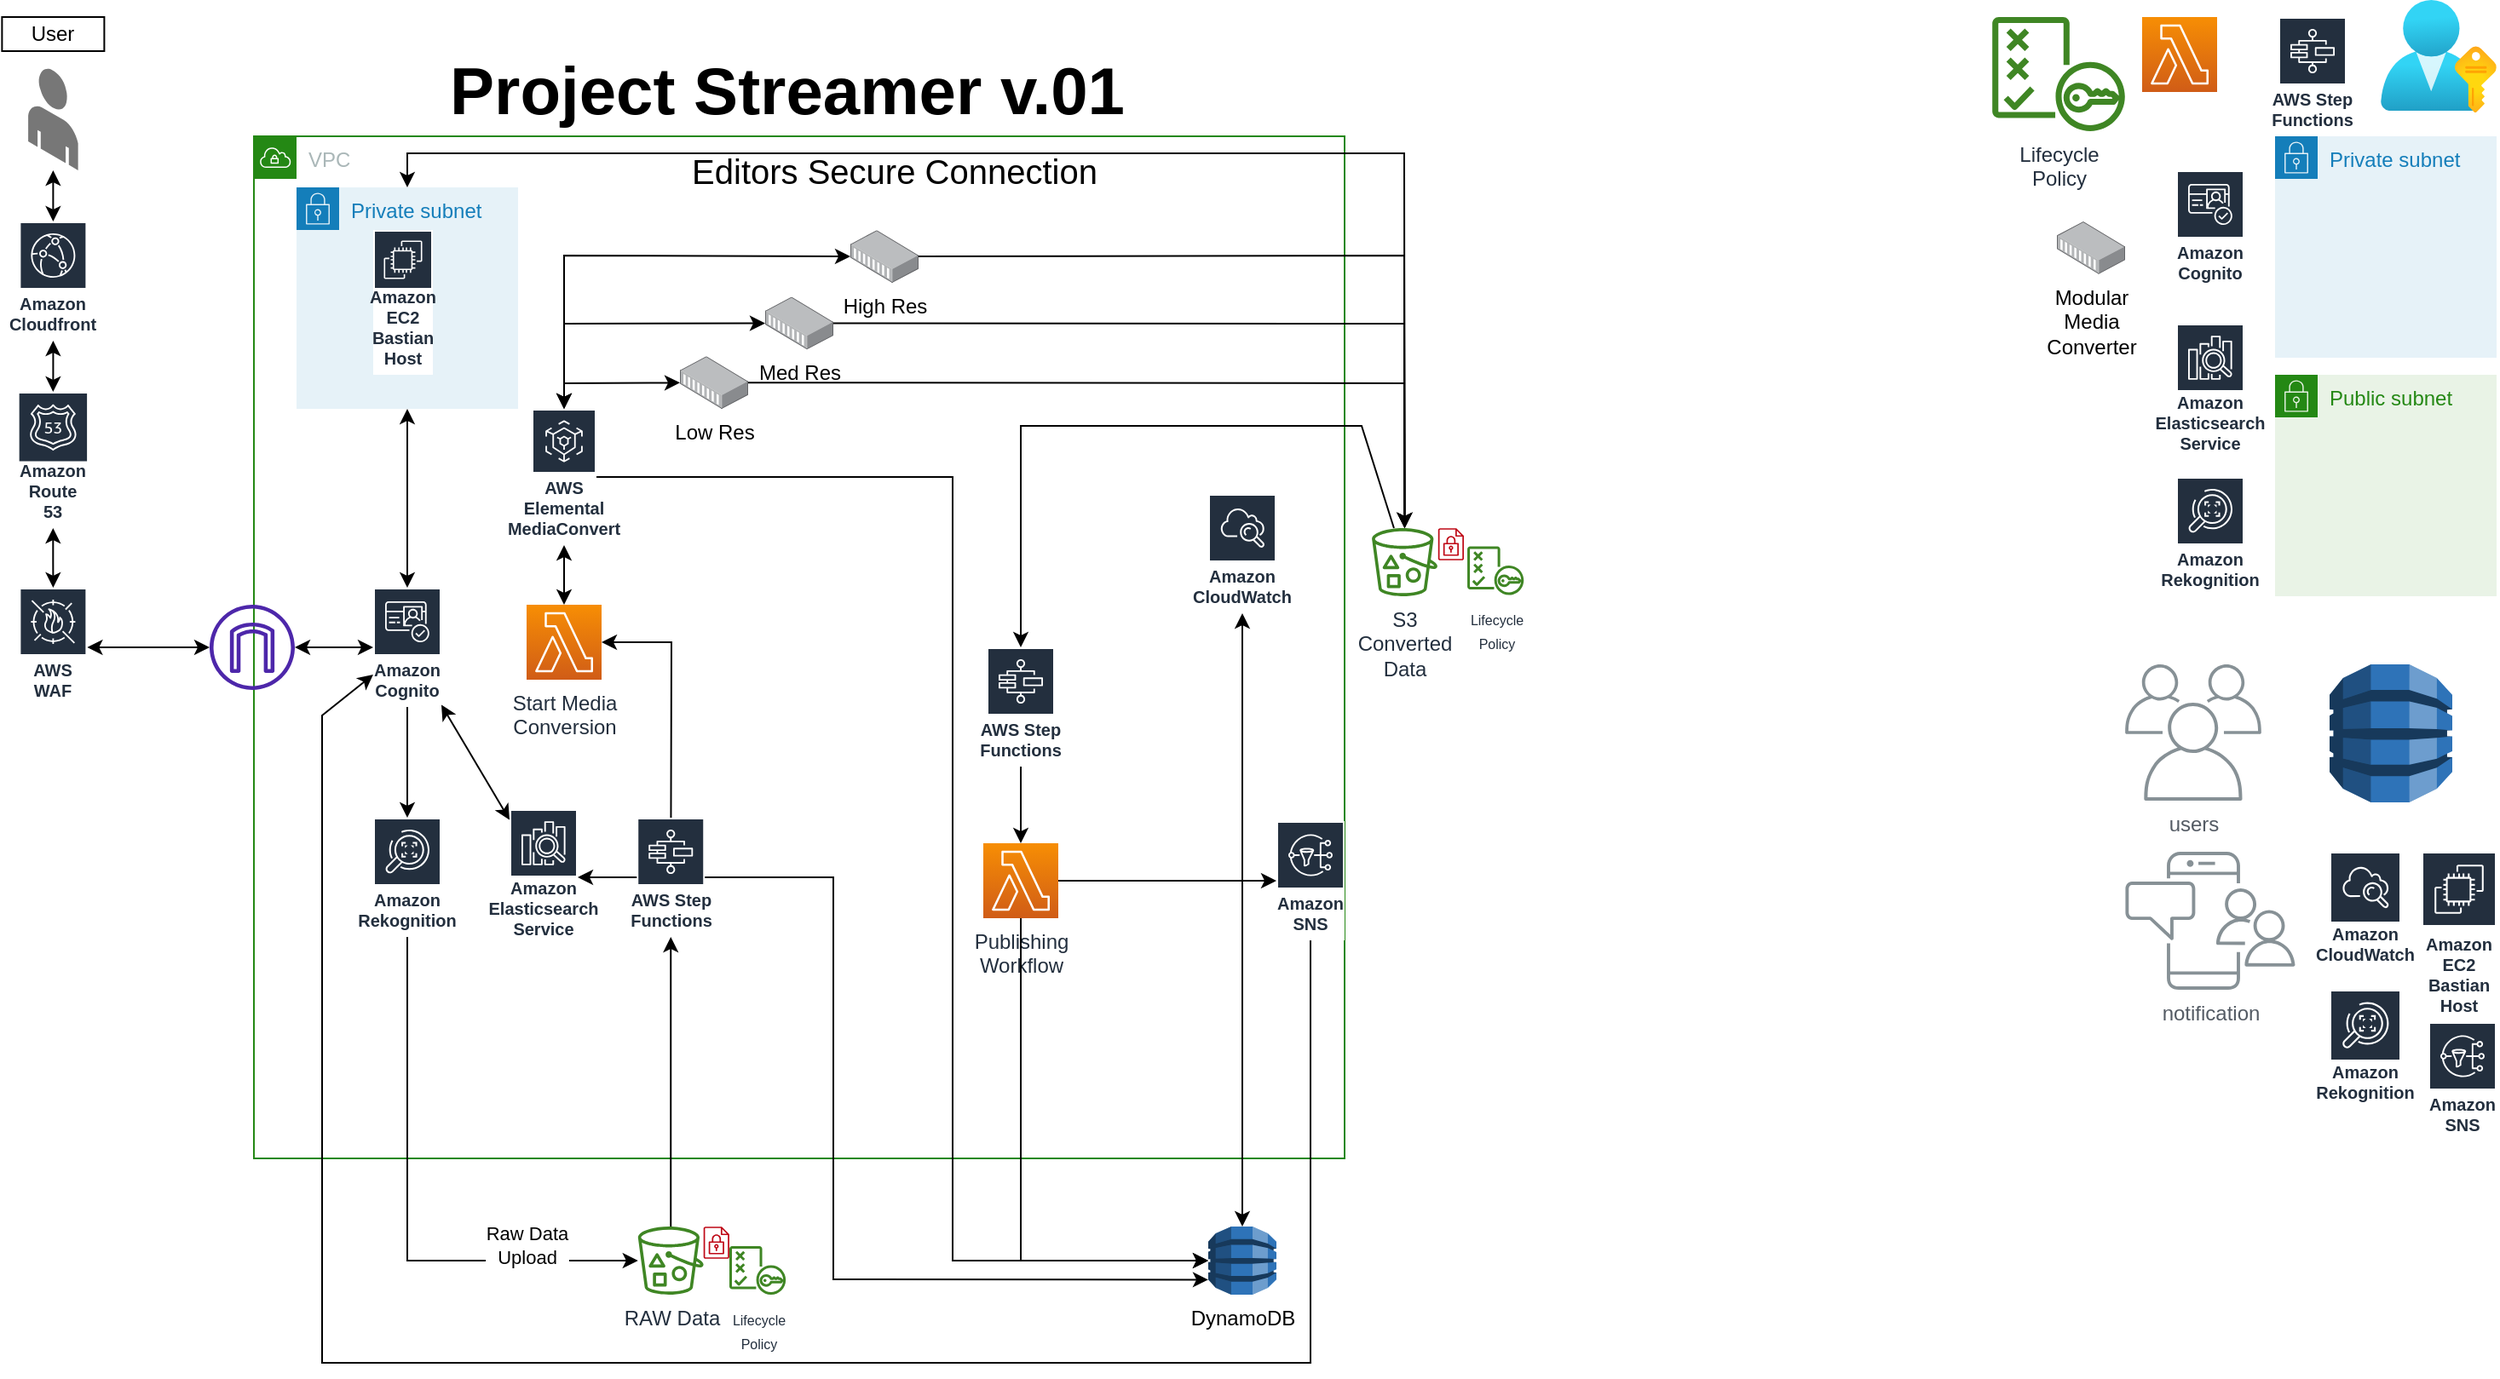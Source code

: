 <mxfile version="20.6.0" type="github">
  <diagram id="S3VAisHAgMA8_Ykdj9Oy" name="Page-1">
    <mxGraphModel dx="1454" dy="974" grid="1" gridSize="10" guides="1" tooltips="1" connect="1" arrows="1" fold="1" page="1" pageScale="1" pageWidth="1169" pageHeight="827" background="#ffffff" math="0" shadow="0">
      <root>
        <mxCell id="0" />
        <mxCell id="1" parent="0" />
        <mxCell id="wD5FJYrh4Tz_VP_SSk0y-1" value="VPC" style="points=[[0,0],[0.25,0],[0.5,0],[0.75,0],[1,0],[1,0.25],[1,0.5],[1,0.75],[1,1],[0.75,1],[0.5,1],[0.25,1],[0,1],[0,0.75],[0,0.5],[0,0.25]];outlineConnect=0;gradientColor=none;html=1;whiteSpace=wrap;fontSize=12;fontStyle=0;container=1;pointerEvents=0;collapsible=0;recursiveResize=0;shape=mxgraph.aws4.group;grIcon=mxgraph.aws4.group_vpc;strokeColor=#248814;fillColor=none;verticalAlign=top;align=left;spacingLeft=30;fontColor=#AAB7B8;dashed=0;" parent="1" vertex="1">
          <mxGeometry x="160" y="80" width="640" height="600" as="geometry" />
        </mxCell>
        <mxCell id="wD5FJYrh4Tz_VP_SSk0y-71" value="" style="sketch=0;outlineConnect=0;fontColor=#232F3E;gradientColor=none;fillColor=#4D27AA;strokeColor=none;dashed=0;verticalLabelPosition=bottom;verticalAlign=top;align=center;html=1;fontSize=12;fontStyle=0;aspect=fixed;pointerEvents=1;shape=mxgraph.aws4.internet_gateway;" parent="wD5FJYrh4Tz_VP_SSk0y-1" vertex="1">
          <mxGeometry x="-26" y="275" width="50" height="50" as="geometry" />
        </mxCell>
        <mxCell id="zQIibiH8kJXUubg3hGH6-17" value="" style="endArrow=classic;startArrow=classic;html=1;rounded=0;strokeColor=default;curved=1;elbow=vertical;" edge="1" parent="wD5FJYrh4Tz_VP_SSk0y-1" source="wD5FJYrh4Tz_VP_SSk0y-71" target="zQIibiH8kJXUubg3hGH6-25">
          <mxGeometry width="50" height="50" relative="1" as="geometry">
            <mxPoint x="-103.18" y="360" as="sourcePoint" />
            <mxPoint x="70" y="300" as="targetPoint" />
          </mxGeometry>
        </mxCell>
        <mxCell id="zQIibiH8kJXUubg3hGH6-19" value="AWS Step Functions" style="sketch=0;outlineConnect=0;fontColor=#232F3E;gradientColor=none;strokeColor=#ffffff;fillColor=#232F3E;dashed=0;verticalLabelPosition=middle;verticalAlign=bottom;align=center;html=1;whiteSpace=wrap;fontSize=10;fontStyle=1;spacing=3;shape=mxgraph.aws4.productIcon;prIcon=mxgraph.aws4.step_functions;" vertex="1" parent="wD5FJYrh4Tz_VP_SSk0y-1">
          <mxGeometry x="224.62" y="400" width="40" height="70" as="geometry" />
        </mxCell>
        <mxCell id="zQIibiH8kJXUubg3hGH6-21" value="Start Media&lt;br&gt;Conversion" style="sketch=0;points=[[0,0,0],[0.25,0,0],[0.5,0,0],[0.75,0,0],[1,0,0],[0,1,0],[0.25,1,0],[0.5,1,0],[0.75,1,0],[1,1,0],[0,0.25,0],[0,0.5,0],[0,0.75,0],[1,0.25,0],[1,0.5,0],[1,0.75,0]];outlineConnect=0;fontColor=#232F3E;gradientColor=#F78E04;gradientDirection=north;fillColor=#D05C17;strokeColor=#ffffff;dashed=0;verticalLabelPosition=bottom;verticalAlign=top;align=center;html=1;fontSize=12;fontStyle=0;aspect=fixed;shape=mxgraph.aws4.resourceIcon;resIcon=mxgraph.aws4.lambda;" vertex="1" parent="wD5FJYrh4Tz_VP_SSk0y-1">
          <mxGeometry x="160" y="275" width="44" height="44" as="geometry" />
        </mxCell>
        <mxCell id="zQIibiH8kJXUubg3hGH6-25" value="Amazon Cognito" style="sketch=0;outlineConnect=0;fontColor=#232F3E;gradientColor=none;strokeColor=#ffffff;fillColor=#232F3E;dashed=0;verticalLabelPosition=middle;verticalAlign=bottom;align=center;html=1;whiteSpace=wrap;fontSize=10;fontStyle=1;spacing=3;shape=mxgraph.aws4.productIcon;prIcon=mxgraph.aws4.cognito;" vertex="1" parent="wD5FJYrh4Tz_VP_SSk0y-1">
          <mxGeometry x="70" y="265" width="40" height="70" as="geometry" />
        </mxCell>
        <mxCell id="zQIibiH8kJXUubg3hGH6-26" value="Amazon CloudWatch" style="sketch=0;outlineConnect=0;fontColor=#232F3E;gradientColor=none;strokeColor=#ffffff;fillColor=#232F3E;dashed=0;verticalLabelPosition=middle;verticalAlign=bottom;align=center;html=1;whiteSpace=wrap;fontSize=10;fontStyle=1;spacing=3;shape=mxgraph.aws4.productIcon;prIcon=mxgraph.aws4.cloudwatch;" vertex="1" parent="wD5FJYrh4Tz_VP_SSk0y-1">
          <mxGeometry x="560" y="210" width="40" height="70" as="geometry" />
        </mxCell>
        <mxCell id="zQIibiH8kJXUubg3hGH6-28" value="AWS Elemental MediaConvert" style="sketch=0;outlineConnect=0;fontColor=#232F3E;gradientColor=none;strokeColor=#ffffff;fillColor=#232F3E;dashed=0;verticalLabelPosition=middle;verticalAlign=bottom;align=center;html=1;whiteSpace=wrap;fontSize=10;fontStyle=1;spacing=3;shape=mxgraph.aws4.productIcon;prIcon=mxgraph.aws4.elemental_mediaconvert;" vertex="1" parent="wD5FJYrh4Tz_VP_SSk0y-1">
          <mxGeometry x="163" y="160" width="38" height="80" as="geometry" />
        </mxCell>
        <mxCell id="zQIibiH8kJXUubg3hGH6-35" value="" style="endArrow=classic;startArrow=classic;html=1;rounded=0;exitX=0.5;exitY=0;exitDx=0;exitDy=0;exitPerimeter=0;" edge="1" parent="wD5FJYrh4Tz_VP_SSk0y-1" source="zQIibiH8kJXUubg3hGH6-21" target="zQIibiH8kJXUubg3hGH6-28">
          <mxGeometry width="50" height="50" relative="1" as="geometry">
            <mxPoint x="400" y="430" as="sourcePoint" />
            <mxPoint x="450" y="380" as="targetPoint" />
          </mxGeometry>
        </mxCell>
        <mxCell id="zQIibiH8kJXUubg3hGH6-36" value="Amazon Elasticsearch Service" style="sketch=0;outlineConnect=0;fontColor=#232F3E;gradientColor=none;strokeColor=#ffffff;fillColor=#232F3E;dashed=0;verticalLabelPosition=middle;verticalAlign=bottom;align=center;html=1;whiteSpace=wrap;fontSize=10;fontStyle=1;spacing=3;shape=mxgraph.aws4.productIcon;prIcon=mxgraph.aws4.elasticsearch_service;" vertex="1" parent="wD5FJYrh4Tz_VP_SSk0y-1">
          <mxGeometry x="150" y="395" width="40" height="80" as="geometry" />
        </mxCell>
        <mxCell id="zQIibiH8kJXUubg3hGH6-42" value="Amazon Rekognition" style="sketch=0;outlineConnect=0;fontColor=#232F3E;gradientColor=none;strokeColor=#ffffff;fillColor=#232F3E;dashed=0;verticalLabelPosition=middle;verticalAlign=bottom;align=center;html=1;whiteSpace=wrap;fontSize=10;fontStyle=1;spacing=3;shape=mxgraph.aws4.productIcon;prIcon=mxgraph.aws4.rekognition;" vertex="1" parent="wD5FJYrh4Tz_VP_SSk0y-1">
          <mxGeometry x="70" y="400" width="40" height="70" as="geometry" />
        </mxCell>
        <mxCell id="zQIibiH8kJXUubg3hGH6-43" value="" style="endArrow=classic;html=1;rounded=0;" edge="1" parent="wD5FJYrh4Tz_VP_SSk0y-1" source="zQIibiH8kJXUubg3hGH6-25" target="zQIibiH8kJXUubg3hGH6-42">
          <mxGeometry width="50" height="50" relative="1" as="geometry">
            <mxPoint x="390" y="360" as="sourcePoint" />
            <mxPoint x="440" y="310" as="targetPoint" />
          </mxGeometry>
        </mxCell>
        <mxCell id="zQIibiH8kJXUubg3hGH6-45" value="" style="endArrow=none;startArrow=classic;html=1;rounded=0;endFill=0;" edge="1" parent="wD5FJYrh4Tz_VP_SSk0y-1" source="zQIibiH8kJXUubg3hGH6-36" target="zQIibiH8kJXUubg3hGH6-19">
          <mxGeometry width="50" height="50" relative="1" as="geometry">
            <mxPoint x="180" y="395" as="sourcePoint" />
            <mxPoint x="230" y="345" as="targetPoint" />
          </mxGeometry>
        </mxCell>
        <mxCell id="wD5FJYrh4Tz_VP_SSk0y-50" value="High Res&lt;br&gt;" style="points=[];aspect=fixed;html=1;align=center;shadow=0;dashed=0;image;image=img/lib/allied_telesis/media_converters/Media_Converter_Modular.svg;" parent="wD5FJYrh4Tz_VP_SSk0y-1" vertex="1">
          <mxGeometry x="350" y="55.15" width="40" height="30.85" as="geometry" />
        </mxCell>
        <mxCell id="zQIibiH8kJXUubg3hGH6-57" value="Private subnet" style="points=[[0,0],[0.25,0],[0.5,0],[0.75,0],[1,0],[1,0.25],[1,0.5],[1,0.75],[1,1],[0.75,1],[0.5,1],[0.25,1],[0,1],[0,0.75],[0,0.5],[0,0.25]];outlineConnect=0;gradientColor=none;html=1;whiteSpace=wrap;fontSize=12;fontStyle=0;container=1;pointerEvents=0;collapsible=0;recursiveResize=0;shape=mxgraph.aws4.group;grIcon=mxgraph.aws4.group_security_group;grStroke=0;strokeColor=#147EBA;fillColor=#E6F2F8;verticalAlign=top;align=left;spacingLeft=30;fontColor=#147EBA;dashed=0;" vertex="1" parent="wD5FJYrh4Tz_VP_SSk0y-1">
          <mxGeometry x="25" y="30" width="130" height="130" as="geometry" />
        </mxCell>
        <mxCell id="zQIibiH8kJXUubg3hGH6-55" value="Amazon EC2&lt;br&gt;Bastian Host" style="sketch=0;outlineConnect=0;fontColor=#232F3E;gradientColor=none;strokeColor=#ffffff;fillColor=#232F3E;dashed=0;verticalLabelPosition=middle;verticalAlign=bottom;align=center;html=1;whiteSpace=wrap;fontSize=10;fontStyle=1;spacing=3;shape=mxgraph.aws4.productIcon;prIcon=mxgraph.aws4.ec2;" vertex="1" parent="zQIibiH8kJXUubg3hGH6-57">
          <mxGeometry x="45" y="25" width="35" height="85" as="geometry" />
        </mxCell>
        <mxCell id="zQIibiH8kJXUubg3hGH6-58" value="" style="endArrow=classic;startArrow=classic;html=1;rounded=0;" edge="1" parent="wD5FJYrh4Tz_VP_SSk0y-1" source="zQIibiH8kJXUubg3hGH6-25" target="zQIibiH8kJXUubg3hGH6-57">
          <mxGeometry width="50" height="50" relative="1" as="geometry">
            <mxPoint x="370" y="320" as="sourcePoint" />
            <mxPoint x="420" y="270" as="targetPoint" />
          </mxGeometry>
        </mxCell>
        <mxCell id="zQIibiH8kJXUubg3hGH6-69" value="" style="endArrow=classic;startArrow=classic;html=1;rounded=0;fontSize=8;" edge="1" parent="wD5FJYrh4Tz_VP_SSk0y-1" source="zQIibiH8kJXUubg3hGH6-36" target="zQIibiH8kJXUubg3hGH6-25">
          <mxGeometry width="50" height="50" relative="1" as="geometry">
            <mxPoint x="420" y="420" as="sourcePoint" />
            <mxPoint x="470" y="370" as="targetPoint" />
          </mxGeometry>
        </mxCell>
        <mxCell id="zQIibiH8kJXUubg3hGH6-71" value="Med Res" style="points=[];aspect=fixed;html=1;align=center;shadow=0;dashed=0;image;image=img/lib/allied_telesis/media_converters/Media_Converter_Modular.svg;" vertex="1" parent="wD5FJYrh4Tz_VP_SSk0y-1">
          <mxGeometry x="300" y="94.3" width="40" height="30.85" as="geometry" />
        </mxCell>
        <mxCell id="zQIibiH8kJXUubg3hGH6-72" value="Low Res" style="points=[];aspect=fixed;html=1;align=center;shadow=0;dashed=0;image;image=img/lib/allied_telesis/media_converters/Media_Converter_Modular.svg;" vertex="1" parent="wD5FJYrh4Tz_VP_SSk0y-1">
          <mxGeometry x="250" y="129.15" width="40" height="30.85" as="geometry" />
        </mxCell>
        <mxCell id="zQIibiH8kJXUubg3hGH6-75" value="AWS Step Functions" style="sketch=0;outlineConnect=0;fontColor=#232F3E;gradientColor=none;strokeColor=#ffffff;fillColor=#232F3E;dashed=0;verticalLabelPosition=middle;verticalAlign=bottom;align=center;html=1;whiteSpace=wrap;fontSize=10;fontStyle=1;spacing=3;shape=mxgraph.aws4.productIcon;prIcon=mxgraph.aws4.step_functions;" vertex="1" parent="wD5FJYrh4Tz_VP_SSk0y-1">
          <mxGeometry x="430" y="300" width="40" height="70" as="geometry" />
        </mxCell>
        <mxCell id="zQIibiH8kJXUubg3hGH6-76" value="Publishing&lt;br&gt;Workflow" style="sketch=0;points=[[0,0,0],[0.25,0,0],[0.5,0,0],[0.75,0,0],[1,0,0],[0,1,0],[0.25,1,0],[0.5,1,0],[0.75,1,0],[1,1,0],[0,0.25,0],[0,0.5,0],[0,0.75,0],[1,0.25,0],[1,0.5,0],[1,0.75,0]];outlineConnect=0;fontColor=#232F3E;gradientColor=#F78E04;gradientDirection=north;fillColor=#D05C17;strokeColor=#ffffff;dashed=0;verticalLabelPosition=bottom;verticalAlign=top;align=center;html=1;fontSize=12;fontStyle=0;aspect=fixed;shape=mxgraph.aws4.resourceIcon;resIcon=mxgraph.aws4.lambda;" vertex="1" parent="wD5FJYrh4Tz_VP_SSk0y-1">
          <mxGeometry x="428" y="415" width="44" height="44" as="geometry" />
        </mxCell>
        <mxCell id="zQIibiH8kJXUubg3hGH6-73" value="" style="endArrow=classic;html=1;rounded=0;fontSize=8;" edge="1" parent="wD5FJYrh4Tz_VP_SSk0y-1" source="zQIibiH8kJXUubg3hGH6-75" target="zQIibiH8kJXUubg3hGH6-76">
          <mxGeometry width="50" height="50" relative="1" as="geometry">
            <mxPoint x="420" y="560" as="sourcePoint" />
            <mxPoint x="470" y="510" as="targetPoint" />
          </mxGeometry>
        </mxCell>
        <mxCell id="zQIibiH8kJXUubg3hGH6-79" value="" style="endArrow=classic;startArrow=classic;html=1;rounded=0;fontSize=8;" edge="1" parent="wD5FJYrh4Tz_VP_SSk0y-1" source="zQIibiH8kJXUubg3hGH6-28" target="wD5FJYrh4Tz_VP_SSk0y-50">
          <mxGeometry width="50" height="50" relative="1" as="geometry">
            <mxPoint x="420" y="340" as="sourcePoint" />
            <mxPoint x="470" y="290" as="targetPoint" />
            <Array as="points">
              <mxPoint x="182" y="70" />
            </Array>
          </mxGeometry>
        </mxCell>
        <mxCell id="zQIibiH8kJXUubg3hGH6-80" value="" style="endArrow=classic;startArrow=classic;html=1;rounded=0;fontSize=8;" edge="1" parent="wD5FJYrh4Tz_VP_SSk0y-1" source="zQIibiH8kJXUubg3hGH6-28" target="zQIibiH8kJXUubg3hGH6-71">
          <mxGeometry width="50" height="50" relative="1" as="geometry">
            <mxPoint x="420" y="340" as="sourcePoint" />
            <mxPoint x="470" y="290" as="targetPoint" />
            <Array as="points">
              <mxPoint x="182" y="110" />
            </Array>
          </mxGeometry>
        </mxCell>
        <mxCell id="zQIibiH8kJXUubg3hGH6-81" value="" style="endArrow=classic;startArrow=classic;html=1;rounded=0;fontSize=8;" edge="1" parent="wD5FJYrh4Tz_VP_SSk0y-1" source="zQIibiH8kJXUubg3hGH6-28" target="zQIibiH8kJXUubg3hGH6-72">
          <mxGeometry width="50" height="50" relative="1" as="geometry">
            <mxPoint x="420" y="340" as="sourcePoint" />
            <mxPoint x="470" y="290" as="targetPoint" />
            <Array as="points">
              <mxPoint x="182" y="145" />
            </Array>
          </mxGeometry>
        </mxCell>
        <mxCell id="zQIibiH8kJXUubg3hGH6-95" value="Amazon SNS" style="sketch=0;outlineConnect=0;fontColor=#232F3E;gradientColor=none;strokeColor=#ffffff;fillColor=#232F3E;dashed=0;verticalLabelPosition=middle;verticalAlign=bottom;align=center;html=1;whiteSpace=wrap;fontSize=10;fontStyle=1;spacing=3;shape=mxgraph.aws4.productIcon;prIcon=mxgraph.aws4.sns;" vertex="1" parent="wD5FJYrh4Tz_VP_SSk0y-1">
          <mxGeometry x="600" y="402" width="40" height="70" as="geometry" />
        </mxCell>
        <mxCell id="zQIibiH8kJXUubg3hGH6-97" value="" style="endArrow=none;startArrow=classic;html=1;rounded=0;fontSize=8;endFill=0;" edge="1" parent="wD5FJYrh4Tz_VP_SSk0y-1" source="zQIibiH8kJXUubg3hGH6-25" target="zQIibiH8kJXUubg3hGH6-95">
          <mxGeometry width="50" height="50" relative="1" as="geometry">
            <mxPoint x="760" y="610" as="sourcePoint" />
            <mxPoint x="810" y="560" as="targetPoint" />
            <Array as="points">
              <mxPoint x="40" y="340" />
              <mxPoint x="40" y="720" />
              <mxPoint x="620" y="720" />
            </Array>
          </mxGeometry>
        </mxCell>
        <mxCell id="zQIibiH8kJXUubg3hGH6-98" value="" style="endArrow=classic;startArrow=none;html=1;rounded=0;fontSize=8;endFill=1;startFill=0;" edge="1" parent="wD5FJYrh4Tz_VP_SSk0y-1" source="zQIibiH8kJXUubg3hGH6-19" target="zQIibiH8kJXUubg3hGH6-21">
          <mxGeometry width="50" height="50" relative="1" as="geometry">
            <mxPoint x="380" y="390" as="sourcePoint" />
            <mxPoint x="430" y="340" as="targetPoint" />
            <Array as="points">
              <mxPoint x="245" y="297" />
            </Array>
          </mxGeometry>
        </mxCell>
        <mxCell id="zQIibiH8kJXUubg3hGH6-101" value="" style="endArrow=none;startArrow=classic;html=1;rounded=0;fontSize=8;startFill=1;endFill=0;" edge="1" parent="wD5FJYrh4Tz_VP_SSk0y-1" source="zQIibiH8kJXUubg3hGH6-95" target="zQIibiH8kJXUubg3hGH6-76">
          <mxGeometry width="50" height="50" relative="1" as="geometry">
            <mxPoint x="520" y="420" as="sourcePoint" />
            <mxPoint x="540" y="423.0" as="targetPoint" />
          </mxGeometry>
        </mxCell>
        <mxCell id="zQIibiH8kJXUubg3hGH6-108" value="&lt;font style=&quot;font-size: 20px;&quot;&gt;Editors Secure Connection&lt;/font&gt;" style="text;html=1;strokeColor=none;fillColor=none;align=center;verticalAlign=middle;whiteSpace=wrap;rounded=0;labelBackgroundColor=default;fontFamily=Helvetica;fontSize=20;fontColor=default;" vertex="1" parent="wD5FJYrh4Tz_VP_SSk0y-1">
          <mxGeometry x="236" y="5" width="280" height="30" as="geometry" />
        </mxCell>
        <mxCell id="wD5FJYrh4Tz_VP_SSk0y-15" value="Public subnet" style="points=[[0,0],[0.25,0],[0.5,0],[0.75,0],[1,0],[1,0.25],[1,0.5],[1,0.75],[1,1],[0.75,1],[0.5,1],[0.25,1],[0,1],[0,0.75],[0,0.5],[0,0.25]];outlineConnect=0;gradientColor=none;html=1;whiteSpace=wrap;fontSize=12;fontStyle=0;container=1;pointerEvents=0;collapsible=0;recursiveResize=0;shape=mxgraph.aws4.group;grIcon=mxgraph.aws4.group_security_group;grStroke=0;strokeColor=#248814;fillColor=#E9F3E6;verticalAlign=top;align=left;spacingLeft=30;fontColor=#248814;dashed=0;" parent="1" vertex="1">
          <mxGeometry x="1346" y="220" width="130" height="130" as="geometry" />
        </mxCell>
        <mxCell id="wD5FJYrh4Tz_VP_SSk0y-16" value="Private subnet" style="points=[[0,0],[0.25,0],[0.5,0],[0.75,0],[1,0],[1,0.25],[1,0.5],[1,0.75],[1,1],[0.75,1],[0.5,1],[0.25,1],[0,1],[0,0.75],[0,0.5],[0,0.25]];outlineConnect=0;gradientColor=none;html=1;whiteSpace=wrap;fontSize=12;fontStyle=0;container=1;pointerEvents=0;collapsible=0;recursiveResize=0;shape=mxgraph.aws4.group;grIcon=mxgraph.aws4.group_security_group;grStroke=0;strokeColor=#147EBA;fillColor=#E6F2F8;verticalAlign=top;align=left;spacingLeft=30;fontColor=#147EBA;dashed=0;" parent="1" vertex="1">
          <mxGeometry x="1346" y="80" width="130" height="130" as="geometry" />
        </mxCell>
        <mxCell id="wD5FJYrh4Tz_VP_SSk0y-43" value="" style="aspect=fixed;html=1;points=[];align=center;image;fontSize=12;image=img/lib/azure2/azure_stack/User_Subscriptions.svg;" parent="1" vertex="1">
          <mxGeometry x="1408" width="68" height="66" as="geometry" />
        </mxCell>
        <mxCell id="wD5FJYrh4Tz_VP_SSk0y-44" value="" style="verticalLabelPosition=bottom;html=1;verticalAlign=top;strokeWidth=1;align=center;outlineConnect=0;dashed=0;outlineConnect=0;shape=mxgraph.aws3d.end_user;strokeColor=none;fillColor=#777777;aspect=fixed;" parent="1" vertex="1">
          <mxGeometry x="27.55" y="40" width="29.27" height="60" as="geometry" />
        </mxCell>
        <mxCell id="zQIibiH8kJXUubg3hGH6-7" value="" style="edgeStyle=orthogonalEdgeStyle;rounded=0;orthogonalLoop=1;jettySize=auto;html=1;startArrow=classic;startFill=1;" edge="1" parent="1" source="wD5FJYrh4Tz_VP_SSk0y-45" target="zQIibiH8kJXUubg3hGH6-3">
          <mxGeometry relative="1" as="geometry" />
        </mxCell>
        <mxCell id="wD5FJYrh4Tz_VP_SSk0y-45" value="Amazon Cloudfront" style="sketch=0;outlineConnect=0;fontColor=#232F3E;gradientColor=none;strokeColor=#ffffff;fillColor=#232F3E;dashed=0;verticalLabelPosition=middle;verticalAlign=bottom;align=center;html=1;whiteSpace=wrap;fontSize=10;fontStyle=1;spacing=3;shape=mxgraph.aws4.productIcon;prIcon=mxgraph.aws4.cloudfront;" parent="1" vertex="1">
          <mxGeometry x="22.19" y="130" width="40" height="70" as="geometry" />
        </mxCell>
        <mxCell id="wD5FJYrh4Tz_VP_SSk0y-46" value="" style="endArrow=classic;startArrow=classic;html=1;rounded=0;strokeColor=default;curved=1;elbow=vertical;" parent="1" source="wD5FJYrh4Tz_VP_SSk0y-45" target="wD5FJYrh4Tz_VP_SSk0y-44" edge="1">
          <mxGeometry width="50" height="50" relative="1" as="geometry">
            <mxPoint x="380" y="130" as="sourcePoint" />
            <mxPoint x="430" y="80" as="targetPoint" />
          </mxGeometry>
        </mxCell>
        <mxCell id="wD5FJYrh4Tz_VP_SSk0y-47" value="AWS WAF" style="sketch=0;outlineConnect=0;fontColor=#232F3E;gradientColor=none;strokeColor=#ffffff;fillColor=#232F3E;dashed=0;verticalLabelPosition=middle;verticalAlign=bottom;align=center;html=1;whiteSpace=wrap;fontSize=10;fontStyle=1;spacing=3;shape=mxgraph.aws4.productIcon;prIcon=mxgraph.aws4.waf;" parent="1" vertex="1">
          <mxGeometry x="22.19" y="345" width="40" height="70" as="geometry" />
        </mxCell>
        <mxCell id="wD5FJYrh4Tz_VP_SSk0y-49" value="" style="endArrow=classic;startArrow=classic;html=1;rounded=0;strokeColor=default;curved=1;elbow=vertical;" parent="1" source="wD5FJYrh4Tz_VP_SSk0y-47" target="wD5FJYrh4Tz_VP_SSk0y-71" edge="1">
          <mxGeometry width="50" height="50" relative="1" as="geometry">
            <mxPoint x="380" y="365" as="sourcePoint" />
            <mxPoint x="136" y="406.649" as="targetPoint" />
          </mxGeometry>
        </mxCell>
        <mxCell id="wD5FJYrh4Tz_VP_SSk0y-18" value="S3&lt;br&gt;Converted&lt;br&gt;Data" style="sketch=0;outlineConnect=0;fontColor=#232F3E;gradientColor=none;fillColor=#3F8624;strokeColor=none;dashed=0;verticalLabelPosition=bottom;verticalAlign=top;align=center;html=1;fontSize=12;fontStyle=0;aspect=fixed;pointerEvents=1;shape=mxgraph.aws4.bucket_with_objects;" parent="1" vertex="1">
          <mxGeometry x="816.06" y="310" width="38.46" height="40" as="geometry" />
        </mxCell>
        <mxCell id="wD5FJYrh4Tz_VP_SSk0y-61" value="AWS Step Functions" style="sketch=0;outlineConnect=0;fontColor=#232F3E;gradientColor=none;strokeColor=#ffffff;fillColor=#232F3E;dashed=0;verticalLabelPosition=middle;verticalAlign=bottom;align=center;html=1;whiteSpace=wrap;fontSize=10;fontStyle=1;spacing=3;shape=mxgraph.aws4.productIcon;prIcon=mxgraph.aws4.step_functions;" parent="1" vertex="1">
          <mxGeometry x="1348" y="10" width="40" height="70" as="geometry" />
        </mxCell>
        <mxCell id="wD5FJYrh4Tz_VP_SSk0y-68" value="" style="sketch=0;points=[[0,0,0],[0.25,0,0],[0.5,0,0],[0.75,0,0],[1,0,0],[0,1,0],[0.25,1,0],[0.5,1,0],[0.75,1,0],[1,1,0],[0,0.25,0],[0,0.5,0],[0,0.75,0],[1,0.25,0],[1,0.5,0],[1,0.75,0]];outlineConnect=0;fontColor=#232F3E;gradientColor=#F78E04;gradientDirection=north;fillColor=#D05C17;strokeColor=#ffffff;dashed=0;verticalLabelPosition=bottom;verticalAlign=top;align=center;html=1;fontSize=12;fontStyle=0;aspect=fixed;shape=mxgraph.aws4.resourceIcon;resIcon=mxgraph.aws4.lambda;" parent="1" vertex="1">
          <mxGeometry x="1268" y="10" width="44" height="44" as="geometry" />
        </mxCell>
        <mxCell id="wD5FJYrh4Tz_VP_SSk0y-27" value="Amazon Elasticsearch Service" style="sketch=0;outlineConnect=0;fontColor=#232F3E;gradientColor=none;strokeColor=#ffffff;fillColor=#232F3E;dashed=0;verticalLabelPosition=middle;verticalAlign=bottom;align=center;html=1;whiteSpace=wrap;fontSize=10;fontStyle=1;spacing=3;shape=mxgraph.aws4.productIcon;prIcon=mxgraph.aws4.elasticsearch_service;" parent="1" vertex="1">
          <mxGeometry x="1288" y="190" width="40" height="80" as="geometry" />
        </mxCell>
        <mxCell id="wD5FJYrh4Tz_VP_SSk0y-25" value="Amazon Cognito" style="sketch=0;outlineConnect=0;fontColor=#232F3E;gradientColor=none;strokeColor=#ffffff;fillColor=#232F3E;dashed=0;verticalLabelPosition=middle;verticalAlign=bottom;align=center;html=1;whiteSpace=wrap;fontSize=10;fontStyle=1;spacing=3;shape=mxgraph.aws4.productIcon;prIcon=mxgraph.aws4.cognito;" parent="1" vertex="1">
          <mxGeometry x="1288" y="100" width="40" height="70" as="geometry" />
        </mxCell>
        <mxCell id="zQIibiH8kJXUubg3hGH6-2" value="User" style="rounded=0;whiteSpace=wrap;html=1;" vertex="1" parent="1">
          <mxGeometry x="12.19" y="10" width="60" height="20" as="geometry" />
        </mxCell>
        <mxCell id="wD5FJYrh4Tz_VP_SSk0y-58" value="Amazon Rekognition" style="sketch=0;outlineConnect=0;fontColor=#232F3E;gradientColor=none;strokeColor=#ffffff;fillColor=#232F3E;dashed=0;verticalLabelPosition=middle;verticalAlign=bottom;align=center;html=1;whiteSpace=wrap;fontSize=10;fontStyle=1;spacing=3;shape=mxgraph.aws4.productIcon;prIcon=mxgraph.aws4.rekognition;" parent="1" vertex="1">
          <mxGeometry x="1288" y="280" width="40" height="70" as="geometry" />
        </mxCell>
        <mxCell id="zQIibiH8kJXUubg3hGH6-4" value="" style="edgeStyle=orthogonalEdgeStyle;rounded=0;orthogonalLoop=1;jettySize=auto;html=1;startArrow=classic;startFill=1;" edge="1" parent="1" source="zQIibiH8kJXUubg3hGH6-3" target="wD5FJYrh4Tz_VP_SSk0y-47">
          <mxGeometry relative="1" as="geometry" />
        </mxCell>
        <mxCell id="zQIibiH8kJXUubg3hGH6-3" value="Amazon Route 53" style="sketch=0;outlineConnect=0;fontColor=#232F3E;gradientColor=none;strokeColor=#ffffff;fillColor=#232F3E;dashed=0;verticalLabelPosition=middle;verticalAlign=bottom;align=center;html=1;whiteSpace=wrap;fontSize=10;fontStyle=1;spacing=3;shape=mxgraph.aws4.productIcon;prIcon=mxgraph.aws4.route_53;" vertex="1" parent="1">
          <mxGeometry x="21.33" y="230" width="41.72" height="80" as="geometry" />
        </mxCell>
        <mxCell id="zQIibiH8kJXUubg3hGH6-8" value="RAW Data" style="sketch=0;outlineConnect=0;fontColor=#232F3E;gradientColor=none;fillColor=#3F8624;strokeColor=none;dashed=0;verticalLabelPosition=bottom;verticalAlign=top;align=center;html=1;fontSize=12;fontStyle=0;aspect=fixed;pointerEvents=1;shape=mxgraph.aws4.bucket_with_objects;" vertex="1" parent="1">
          <mxGeometry x="385.39" y="720" width="38.46" height="40" as="geometry" />
        </mxCell>
        <mxCell id="zQIibiH8kJXUubg3hGH6-11" value="" style="sketch=0;outlineConnect=0;fontColor=#232F3E;gradientColor=none;fillColor=#BF0816;strokeColor=none;dashed=0;verticalLabelPosition=bottom;verticalAlign=top;align=center;html=1;fontSize=12;fontStyle=0;aspect=fixed;pointerEvents=1;shape=mxgraph.aws4.encrypted_data;" vertex="1" parent="1">
          <mxGeometry x="423.85" y="720" width="15.1" height="19" as="geometry" />
        </mxCell>
        <mxCell id="zQIibiH8kJXUubg3hGH6-12" value="" style="sketch=0;outlineConnect=0;fontColor=#232F3E;gradientColor=none;fillColor=#BF0816;strokeColor=none;dashed=0;verticalLabelPosition=bottom;verticalAlign=top;align=center;html=1;fontSize=12;fontStyle=0;aspect=fixed;pointerEvents=1;shape=mxgraph.aws4.encrypted_data;" vertex="1" parent="1">
          <mxGeometry x="854.9" y="310" width="15.1" height="19" as="geometry" />
        </mxCell>
        <mxCell id="zQIibiH8kJXUubg3hGH6-20" value="" style="endArrow=classic;html=1;rounded=0;" edge="1" parent="1" source="zQIibiH8kJXUubg3hGH6-8" target="zQIibiH8kJXUubg3hGH6-19">
          <mxGeometry width="50" height="50" relative="1" as="geometry">
            <mxPoint x="300" y="480" as="sourcePoint" />
            <mxPoint x="350" y="430" as="targetPoint" />
          </mxGeometry>
        </mxCell>
        <mxCell id="zQIibiH8kJXUubg3hGH6-22" value="" style="outlineConnect=0;dashed=0;verticalLabelPosition=bottom;verticalAlign=top;align=center;html=1;shape=mxgraph.aws3.dynamo_db;fillColor=#2E73B8;gradientColor=none;" vertex="1" parent="1">
          <mxGeometry x="1378" y="390" width="72" height="81" as="geometry" />
        </mxCell>
        <mxCell id="zQIibiH8kJXUubg3hGH6-24" value="Amazon CloudWatch" style="sketch=0;outlineConnect=0;fontColor=#232F3E;gradientColor=none;strokeColor=#ffffff;fillColor=#232F3E;dashed=0;verticalLabelPosition=middle;verticalAlign=bottom;align=center;html=1;whiteSpace=wrap;fontSize=10;fontStyle=1;spacing=3;shape=mxgraph.aws4.productIcon;prIcon=mxgraph.aws4.cloudwatch;" vertex="1" parent="1">
          <mxGeometry x="1378" y="500" width="42" height="70" as="geometry" />
        </mxCell>
        <mxCell id="zQIibiH8kJXUubg3hGH6-37" value="" style="endArrow=classic;html=1;rounded=0;" edge="1" parent="1" source="zQIibiH8kJXUubg3hGH6-42" target="zQIibiH8kJXUubg3hGH6-8">
          <mxGeometry relative="1" as="geometry">
            <mxPoint x="500" y="500" as="sourcePoint" />
            <mxPoint x="660" y="500" as="targetPoint" />
            <Array as="points">
              <mxPoint x="250" y="740" />
            </Array>
          </mxGeometry>
        </mxCell>
        <mxCell id="zQIibiH8kJXUubg3hGH6-38" value="Raw Data&lt;br&gt;Upload" style="edgeLabel;resizable=0;html=1;align=center;verticalAlign=middle;" connectable="0" vertex="1" parent="zQIibiH8kJXUubg3hGH6-37">
          <mxGeometry relative="1" as="geometry">
            <mxPoint x="70" y="18" as="offset" />
          </mxGeometry>
        </mxCell>
        <mxCell id="zQIibiH8kJXUubg3hGH6-41" value="Amazon Rekognition" style="sketch=0;outlineConnect=0;fontColor=#232F3E;gradientColor=none;strokeColor=#ffffff;fillColor=#232F3E;dashed=0;verticalLabelPosition=middle;verticalAlign=bottom;align=center;html=1;whiteSpace=wrap;fontSize=10;fontStyle=1;spacing=3;shape=mxgraph.aws4.productIcon;prIcon=mxgraph.aws4.rekognition;" vertex="1" parent="1">
          <mxGeometry x="1378" y="581" width="42" height="70" as="geometry" />
        </mxCell>
        <mxCell id="zQIibiH8kJXUubg3hGH6-52" value="users" style="sketch=0;outlineConnect=0;gradientColor=none;fontColor=#545B64;strokeColor=none;fillColor=#879196;dashed=0;verticalLabelPosition=bottom;verticalAlign=top;align=center;html=1;fontSize=12;fontStyle=0;aspect=fixed;shape=mxgraph.aws4.illustration_users;pointerEvents=1" vertex="1" parent="1">
          <mxGeometry x="1258" y="390" width="80" height="80" as="geometry" />
        </mxCell>
        <mxCell id="zQIibiH8kJXUubg3hGH6-53" value="notification" style="sketch=0;outlineConnect=0;gradientColor=none;fontColor=#545B64;strokeColor=none;fillColor=#879196;dashed=0;verticalLabelPosition=bottom;verticalAlign=top;align=center;html=1;fontSize=12;fontStyle=0;aspect=fixed;shape=mxgraph.aws4.illustration_notification;pointerEvents=1" vertex="1" parent="1">
          <mxGeometry x="1258" y="500" width="100" height="81" as="geometry" />
        </mxCell>
        <mxCell id="zQIibiH8kJXUubg3hGH6-54" value="Amazon EC2&lt;br&gt;Bastian Host" style="sketch=0;outlineConnect=0;fontColor=#232F3E;gradientColor=none;strokeColor=#ffffff;fillColor=#232F3E;dashed=0;verticalLabelPosition=middle;verticalAlign=bottom;align=center;html=1;whiteSpace=wrap;fontSize=10;fontStyle=1;spacing=3;shape=mxgraph.aws4.productIcon;prIcon=mxgraph.aws4.ec2;" vertex="1" parent="1">
          <mxGeometry x="1432" y="500" width="44" height="100" as="geometry" />
        </mxCell>
        <mxCell id="zQIibiH8kJXUubg3hGH6-29" value="DynamoDB" style="outlineConnect=0;dashed=0;verticalLabelPosition=bottom;verticalAlign=top;align=center;html=1;shape=mxgraph.aws3.dynamo_db;fillColor=#2E73B8;gradientColor=none;" vertex="1" parent="1">
          <mxGeometry x="720" y="720" width="40" height="40" as="geometry" />
        </mxCell>
        <mxCell id="zQIibiH8kJXUubg3hGH6-59" value="" style="endArrow=classic;startArrow=classic;html=1;rounded=0;" edge="1" parent="1" source="zQIibiH8kJXUubg3hGH6-29" target="zQIibiH8kJXUubg3hGH6-26">
          <mxGeometry width="50" height="50" relative="1" as="geometry">
            <mxPoint x="530" y="420" as="sourcePoint" />
            <mxPoint x="580" y="370" as="targetPoint" />
          </mxGeometry>
        </mxCell>
        <mxCell id="zQIibiH8kJXUubg3hGH6-49" value="" style="endArrow=classic;startArrow=none;html=1;rounded=0;entryX=0;entryY=0.5;entryDx=0;entryDy=0;entryPerimeter=0;startFill=0;" edge="1" parent="1" source="zQIibiH8kJXUubg3hGH6-28" target="zQIibiH8kJXUubg3hGH6-29">
          <mxGeometry width="50" height="50" relative="1" as="geometry">
            <mxPoint x="360" y="290" as="sourcePoint" />
            <mxPoint x="600" y="380" as="targetPoint" />
            <Array as="points">
              <mxPoint x="570" y="280" />
              <mxPoint x="570" y="740" />
            </Array>
          </mxGeometry>
        </mxCell>
        <mxCell id="zQIibiH8kJXUubg3hGH6-64" value="Lifecycle&lt;br&gt;Policy" style="sketch=0;outlineConnect=0;fontColor=#232F3E;gradientColor=none;fillColor=#3F8624;strokeColor=none;dashed=0;verticalLabelPosition=bottom;verticalAlign=top;align=center;html=1;fontSize=12;fontStyle=0;aspect=fixed;pointerEvents=1;shape=mxgraph.aws4.policy;" vertex="1" parent="1">
          <mxGeometry x="1180" y="10" width="78" height="67" as="geometry" />
        </mxCell>
        <mxCell id="zQIibiH8kJXUubg3hGH6-65" value="&lt;font style=&quot;font-size: 8px;&quot;&gt;Lifecycle&lt;br&gt;Policy&lt;/font&gt;" style="sketch=0;outlineConnect=0;fontColor=#232F3E;gradientColor=none;fillColor=#3F8624;strokeColor=none;dashed=0;verticalLabelPosition=bottom;verticalAlign=top;align=center;html=1;fontSize=12;fontStyle=0;aspect=fixed;pointerEvents=1;shape=mxgraph.aws4.policy;" vertex="1" parent="1">
          <mxGeometry x="872" y="320.75" width="33.18" height="28.5" as="geometry" />
        </mxCell>
        <mxCell id="zQIibiH8kJXUubg3hGH6-68" value="&lt;font style=&quot;font-size: 8px;&quot;&gt;Lifecycle&lt;br&gt;Policy&lt;/font&gt;" style="sketch=0;outlineConnect=0;fontColor=#232F3E;gradientColor=none;fillColor=#3F8624;strokeColor=none;dashed=0;verticalLabelPosition=bottom;verticalAlign=top;align=center;html=1;fontSize=12;fontStyle=0;aspect=fixed;pointerEvents=1;shape=mxgraph.aws4.policy;" vertex="1" parent="1">
          <mxGeometry x="438.95" y="731.5" width="33.18" height="28.5" as="geometry" />
        </mxCell>
        <mxCell id="zQIibiH8kJXUubg3hGH6-70" value="" style="endArrow=classic;html=1;rounded=0;fontSize=8;entryX=0;entryY=0.78;entryDx=0;entryDy=0;entryPerimeter=0;" edge="1" parent="1" source="zQIibiH8kJXUubg3hGH6-19" target="zQIibiH8kJXUubg3hGH6-29">
          <mxGeometry width="50" height="50" relative="1" as="geometry">
            <mxPoint x="580" y="520" as="sourcePoint" />
            <mxPoint x="630" y="470" as="targetPoint" />
            <Array as="points">
              <mxPoint x="500" y="515" />
              <mxPoint x="500" y="751" />
            </Array>
          </mxGeometry>
        </mxCell>
        <mxCell id="zQIibiH8kJXUubg3hGH6-74" value="Modular&lt;br&gt;Media&lt;br&gt;Converter" style="points=[];aspect=fixed;html=1;align=center;shadow=0;dashed=0;image;image=img/lib/allied_telesis/media_converters/Media_Converter_Modular.svg;" vertex="1" parent="1">
          <mxGeometry x="1218" y="130.0" width="40" height="30.85" as="geometry" />
        </mxCell>
        <mxCell id="zQIibiH8kJXUubg3hGH6-77" value="" style="endArrow=classic;html=1;rounded=0;fontSize=8;" edge="1" parent="1" source="zQIibiH8kJXUubg3hGH6-76" target="zQIibiH8kJXUubg3hGH6-29">
          <mxGeometry width="50" height="50" relative="1" as="geometry">
            <mxPoint x="580" y="440" as="sourcePoint" />
            <mxPoint x="630" y="390" as="targetPoint" />
            <Array as="points">
              <mxPoint x="610" y="740" />
            </Array>
          </mxGeometry>
        </mxCell>
        <mxCell id="zQIibiH8kJXUubg3hGH6-83" value="" style="endArrow=classic;html=1;rounded=0;fontSize=8;" edge="1" parent="1" source="zQIibiH8kJXUubg3hGH6-72" target="wD5FJYrh4Tz_VP_SSk0y-18">
          <mxGeometry width="50" height="50" relative="1" as="geometry">
            <mxPoint x="550" y="240" as="sourcePoint" />
            <mxPoint x="600" y="190" as="targetPoint" />
            <Array as="points">
              <mxPoint x="835" y="225" />
            </Array>
          </mxGeometry>
        </mxCell>
        <mxCell id="zQIibiH8kJXUubg3hGH6-86" value="" style="endArrow=classic;html=1;rounded=0;fontSize=8;" edge="1" parent="1" source="zQIibiH8kJXUubg3hGH6-71" target="wD5FJYrh4Tz_VP_SSk0y-18">
          <mxGeometry width="50" height="50" relative="1" as="geometry">
            <mxPoint x="650" y="340" as="sourcePoint" />
            <mxPoint x="700" y="290" as="targetPoint" />
            <Array as="points">
              <mxPoint x="835" y="190" />
            </Array>
          </mxGeometry>
        </mxCell>
        <mxCell id="zQIibiH8kJXUubg3hGH6-87" value="" style="endArrow=classic;html=1;rounded=0;fontSize=8;" edge="1" parent="1" source="wD5FJYrh4Tz_VP_SSk0y-50" target="wD5FJYrh4Tz_VP_SSk0y-18">
          <mxGeometry width="50" height="50" relative="1" as="geometry">
            <mxPoint x="650" y="340" as="sourcePoint" />
            <mxPoint x="700" y="290" as="targetPoint" />
            <Array as="points">
              <mxPoint x="835" y="150" />
            </Array>
          </mxGeometry>
        </mxCell>
        <mxCell id="zQIibiH8kJXUubg3hGH6-93" value="" style="endArrow=classic;startArrow=classic;html=1;rounded=0;fontSize=8;" edge="1" parent="1" source="zQIibiH8kJXUubg3hGH6-57" target="wD5FJYrh4Tz_VP_SSk0y-18">
          <mxGeometry width="50" height="50" relative="1" as="geometry">
            <mxPoint x="700" y="490" as="sourcePoint" />
            <mxPoint x="750" y="440" as="targetPoint" />
            <Array as="points">
              <mxPoint x="250" y="90" />
              <mxPoint x="835" y="90" />
            </Array>
          </mxGeometry>
        </mxCell>
        <mxCell id="zQIibiH8kJXUubg3hGH6-94" value="Amazon SNS" style="sketch=0;outlineConnect=0;fontColor=#232F3E;gradientColor=none;strokeColor=#ffffff;fillColor=#232F3E;dashed=0;verticalLabelPosition=middle;verticalAlign=bottom;align=center;html=1;whiteSpace=wrap;fontSize=10;fontStyle=1;spacing=3;shape=mxgraph.aws4.productIcon;prIcon=mxgraph.aws4.sns;" vertex="1" parent="1">
          <mxGeometry x="1436" y="600" width="40" height="70" as="geometry" />
        </mxCell>
        <mxCell id="zQIibiH8kJXUubg3hGH6-90" value="" style="endArrow=classic;html=1;rounded=0;fontSize=8;" edge="1" parent="1" source="wD5FJYrh4Tz_VP_SSk0y-18" target="zQIibiH8kJXUubg3hGH6-75">
          <mxGeometry width="50" height="50" relative="1" as="geometry">
            <mxPoint x="540" y="420" as="sourcePoint" />
            <mxPoint x="590" y="370" as="targetPoint" />
            <Array as="points">
              <mxPoint x="810" y="250" />
              <mxPoint x="610" y="250" />
            </Array>
          </mxGeometry>
        </mxCell>
        <mxCell id="zQIibiH8kJXUubg3hGH6-105" value="&lt;h1 style=&quot;font-size: 39px;&quot;&gt;Project Streamer v.01&lt;/h1&gt;" style="text;html=1;strokeColor=none;fillColor=none;spacing=5;spacingTop=-20;whiteSpace=wrap;overflow=hidden;rounded=0;fontSize=39;verticalAlign=bottom;" vertex="1" parent="1">
          <mxGeometry x="270" y="20" width="420" height="60" as="geometry" />
        </mxCell>
      </root>
    </mxGraphModel>
  </diagram>
</mxfile>
